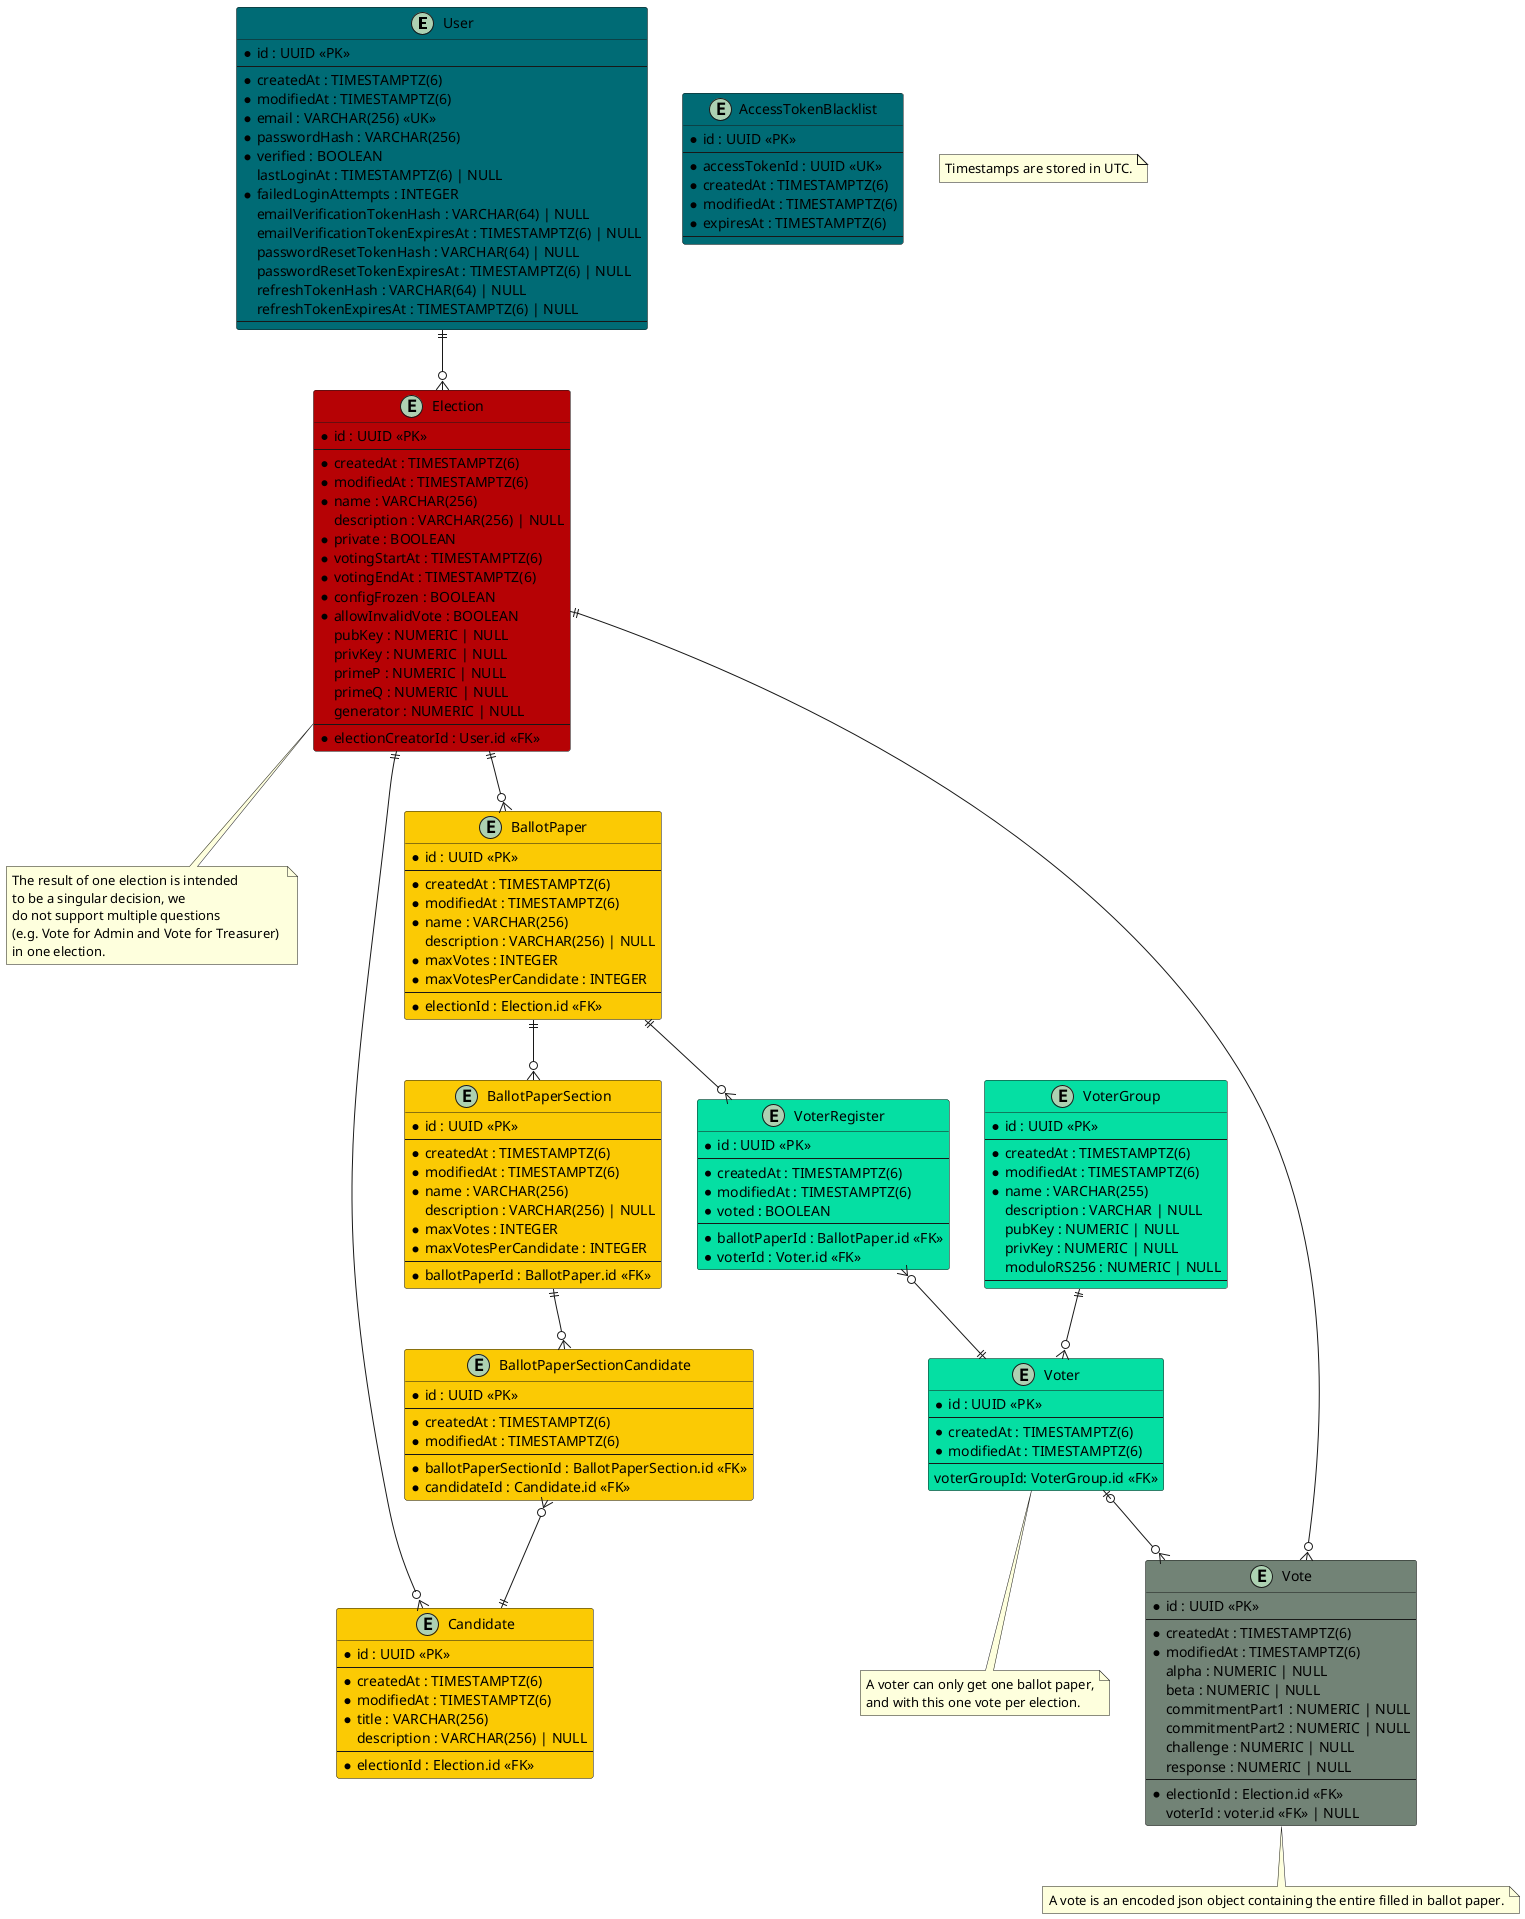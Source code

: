 @startuml dataModel

' The color codes are representing the different epics in GitHub.
' Same color codes as the used GitHub labels.

entity "User" as user #006b75 {
    * id : UUID <<PK>>
    --
    * createdAt : TIMESTAMPTZ(6)
    * modifiedAt : TIMESTAMPTZ(6)
    * email : VARCHAR(256) <<UK>>
    * passwordHash : VARCHAR(256)
    * verified : BOOLEAN
    lastLoginAt : TIMESTAMPTZ(6) | NULL
    ' failed login attempts get reset on successful login
    * failedLoginAttempts : INTEGER
    emailVerificationTokenHash : VARCHAR(64) | NULL
    emailVerificationTokenExpiresAt : TIMESTAMPTZ(6) | NULL
    passwordResetTokenHash : VARCHAR(64) | NULL
    passwordResetTokenExpiresAt : TIMESTAMPTZ(6) | NULL
    refreshTokenHash : VARCHAR(64) | NULL
    refreshTokenExpiresAt : TIMESTAMPTZ(6) | NULL
    --
}

entity "AccessTokenBlacklist" as jwtBlacklist #006b75 {
    ' this table is used to store blacklisted access tokens
    ' The jti is 36 characters long if we use UUIDv4
    * id : UUID <<PK>>
    --
    * accessTokenId : UUID <<UK>>
    * createdAt : TIMESTAMPTZ(6)
    * modifiedAt : TIMESTAMPTZ(6)
    * expiresAt : TIMESTAMPTZ(6)
    --
}

entity "Election" as elections #b60205 {
    * id : UUID <<PK>>
    --
    * createdAt : TIMESTAMPTZ(6)
    * modifiedAt : TIMESTAMPTZ(6)
    * name : VARCHAR(256)
    description : VARCHAR(256) | NULL
    * private : BOOLEAN
    * votingStartAt : TIMESTAMPTZ(6)
    * votingEndAt : TIMESTAMPTZ(6)
    * configFrozen : BOOLEAN
    * allowInvalidVote : BOOLEAN
    ' Is there a use case for `votesCounted`?
    ' * votesCounted : BOOLEAN
    ' Computed values such as validVotes and invalidVotes are critical - do we really want to store them?
    ' validVotes : integer | NULL
    ' invalidVotes : integer | NULL
    pubKey : NUMERIC | NULL
    privKey : NUMERIC | NULL
    primeP : NUMERIC | NULL
    primeQ : NUMERIC | NULL
    generator : NUMERIC | NULL
    --
    * electionCreatorId : User.id <<FK>>
}

note as N2
The result of one election is intended 
to be a singular decision, we 
do not support multiple questions 
(e.g. Vote for Admin and Vote for Treasurer) 
in one election.
end note

entity "BallotPaper" as ballotPapers #fbca04 {
    * id : UUID <<PK>>
    --
    * createdAt : TIMESTAMPTZ(6)
    * modifiedAt : TIMESTAMPTZ(6)
    * name : VARCHAR(256)
    description : VARCHAR(256) | NULL
    * maxVotes : INTEGER
    * maxVotesPerCandidate : INTEGER
    --
    * electionId : Election.id <<FK>>
}

entity "BallotPaperSection" as ballotPaperSections #fbca04 {
    * id : UUID <<PK>>
    --
    * createdAt : TIMESTAMPTZ(6)
    * modifiedAt : TIMESTAMPTZ(6)
    * name : VARCHAR(256)
    description : VARCHAR(256) | NULL
    * maxVotes : INTEGER
    * maxVotesPerCandidate : INTEGER
    --
    * ballotPaperId : BallotPaper.id <<FK>>
}
' note as C_2
' If at least two ballotPaperSections are created for one ballotPaper, 
' the name field of the ballotPaperSections is mandatory.
' end note

entity "BallotPaperSectionCandidate" as ballotPaperSectionCandidates #fbca04 {
    * id : UUID <<PK>>
    --
    * createdAt : TIMESTAMPTZ(6)
    * modifiedAt : TIMESTAMPTZ(6)
    --
    * ballotPaperSectionId : BallotPaperSection.id <<FK>>
    * candidateId : Candidate.id <<FK>>
}

entity "Candidate" as candidates #fbca04 {
    * id : UUID <<PK>>
    --
    * createdAt : TIMESTAMPTZ(6)
    * modifiedAt : TIMESTAMPTZ(6)
    * title : VARCHAR(256)
    description : VARCHAR(256) | NULL
    --
    * electionId : Election.id <<FK>>
}

entity "Vote" as votes #728376 {
    * id : UUID <<PK>>
    --
    * createdAt : TIMESTAMPTZ(6)
    * modifiedAt : TIMESTAMPTZ(6)
    alpha : NUMERIC | NULL
    beta : NUMERIC | NULL
    commitmentPart1 : NUMERIC | NULL
    commitmentPart2 : NUMERIC | NULL
    challenge : NUMERIC | NULL
    response : NUMERIC | NULL
    --
    * electionId : Election.id <<FK>>
    ' if the vote isn't secret, voter can be saved
    voterId : voter.id <<FK>> | NULL
}
note as N4
A vote is an encoded json object containing the entire filled in ballot paper.
end note

entity "VoterRegister" as voterRegisters #05DFA3 {
    * id : UUID <<PK>>
    --
    * createdAt : TIMESTAMPTZ(6)
    * modifiedAt : TIMESTAMPTZ(6)
    * voted : BOOLEAN
    --
    * ballotPaperId : BallotPaper.id <<FK>>
    * voterId : Voter.id <<FK>>
}

entity "Voter" as voters #05DFA3 {
    * id : UUID <<PK>>
    --
    * createdAt : TIMESTAMPTZ(6)
    * modifiedAt : TIMESTAMPTZ(6)
    --
    voterGroupId: VoterGroup.id <<FK>>
}
note as N3
A voter can only get one ballot paper,
and with this one vote per election.
end note

entity "VoterGroup" as voterGroups #05DFA3 {
    * id : UUID <<PK>>
    --
    * createdAt : TIMESTAMPTZ(6)
    * modifiedAt : TIMESTAMPTZ(6)
    * name : VARCHAR(255)
    description : VARCHAR | NULL
    pubKey : NUMERIC | NULL
    privKey : NUMERIC | NULL
    moduloRS256 : NUMERIC | NULL
    --
}

note as N1
Timestamps are stored in UTC.
end note

user ||--o{ elections
elections ||--o{ ballotPapers
elections -- N2
elections ||--o{ candidates
ballotPapers ||--o{ voterRegisters
voterRegisters }o--|| voters
ballotPapers ||--o{ ballotPaperSections
' ballotPaperSections -- C_2
ballotPaperSections ||--o{ ballotPaperSectionCandidates
ballotPaperSectionCandidates }o--|| candidates
votes }o--|| elections
voters |o--o{ votes
voterGroups ||--o{ voters
voters -- N3
votes -- N4


@enduml